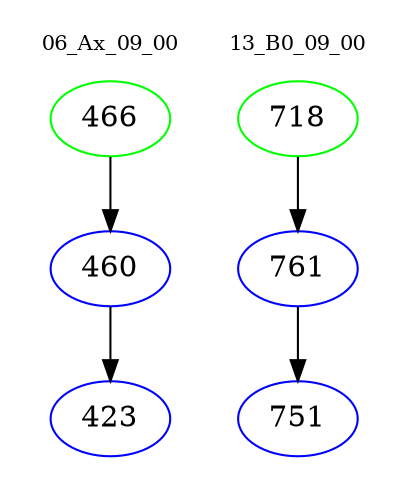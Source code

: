 digraph{
subgraph cluster_0 {
color = white
label = "06_Ax_09_00";
fontsize=10;
T0_466 [label="466", color="green"]
T0_466 -> T0_460 [color="black"]
T0_460 [label="460", color="blue"]
T0_460 -> T0_423 [color="black"]
T0_423 [label="423", color="blue"]
}
subgraph cluster_1 {
color = white
label = "13_B0_09_00";
fontsize=10;
T1_718 [label="718", color="green"]
T1_718 -> T1_761 [color="black"]
T1_761 [label="761", color="blue"]
T1_761 -> T1_751 [color="black"]
T1_751 [label="751", color="blue"]
}
}

